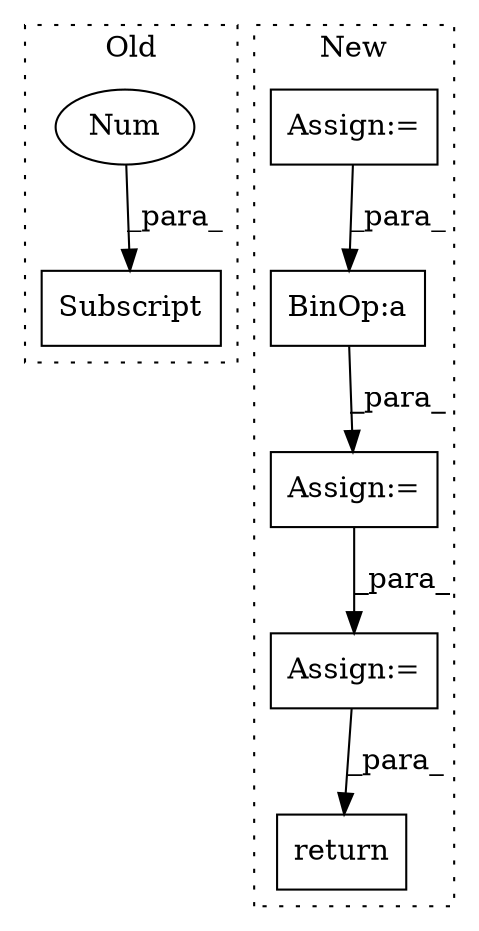 digraph G {
subgraph cluster0 {
1 [label="Subscript" a="63" s="5395,0" l="13,0" shape="box"];
3 [label="Num" a="76" s="5406" l="1" shape="ellipse"];
label = "Old";
style="dotted";
}
subgraph cluster1 {
2 [label="return" a="93" s="7979" l="7" shape="box"];
4 [label="Assign:=" a="68" s="7900" l="3" shape="box"];
5 [label="Assign:=" a="68" s="7292" l="3" shape="box"];
6 [label="Assign:=" a="68" s="7666" l="3" shape="box"];
7 [label="BinOp:a" a="82" s="7559" l="3" shape="box"];
label = "New";
style="dotted";
}
3 -> 1 [label="_para_"];
4 -> 2 [label="_para_"];
5 -> 7 [label="_para_"];
6 -> 4 [label="_para_"];
7 -> 6 [label="_para_"];
}